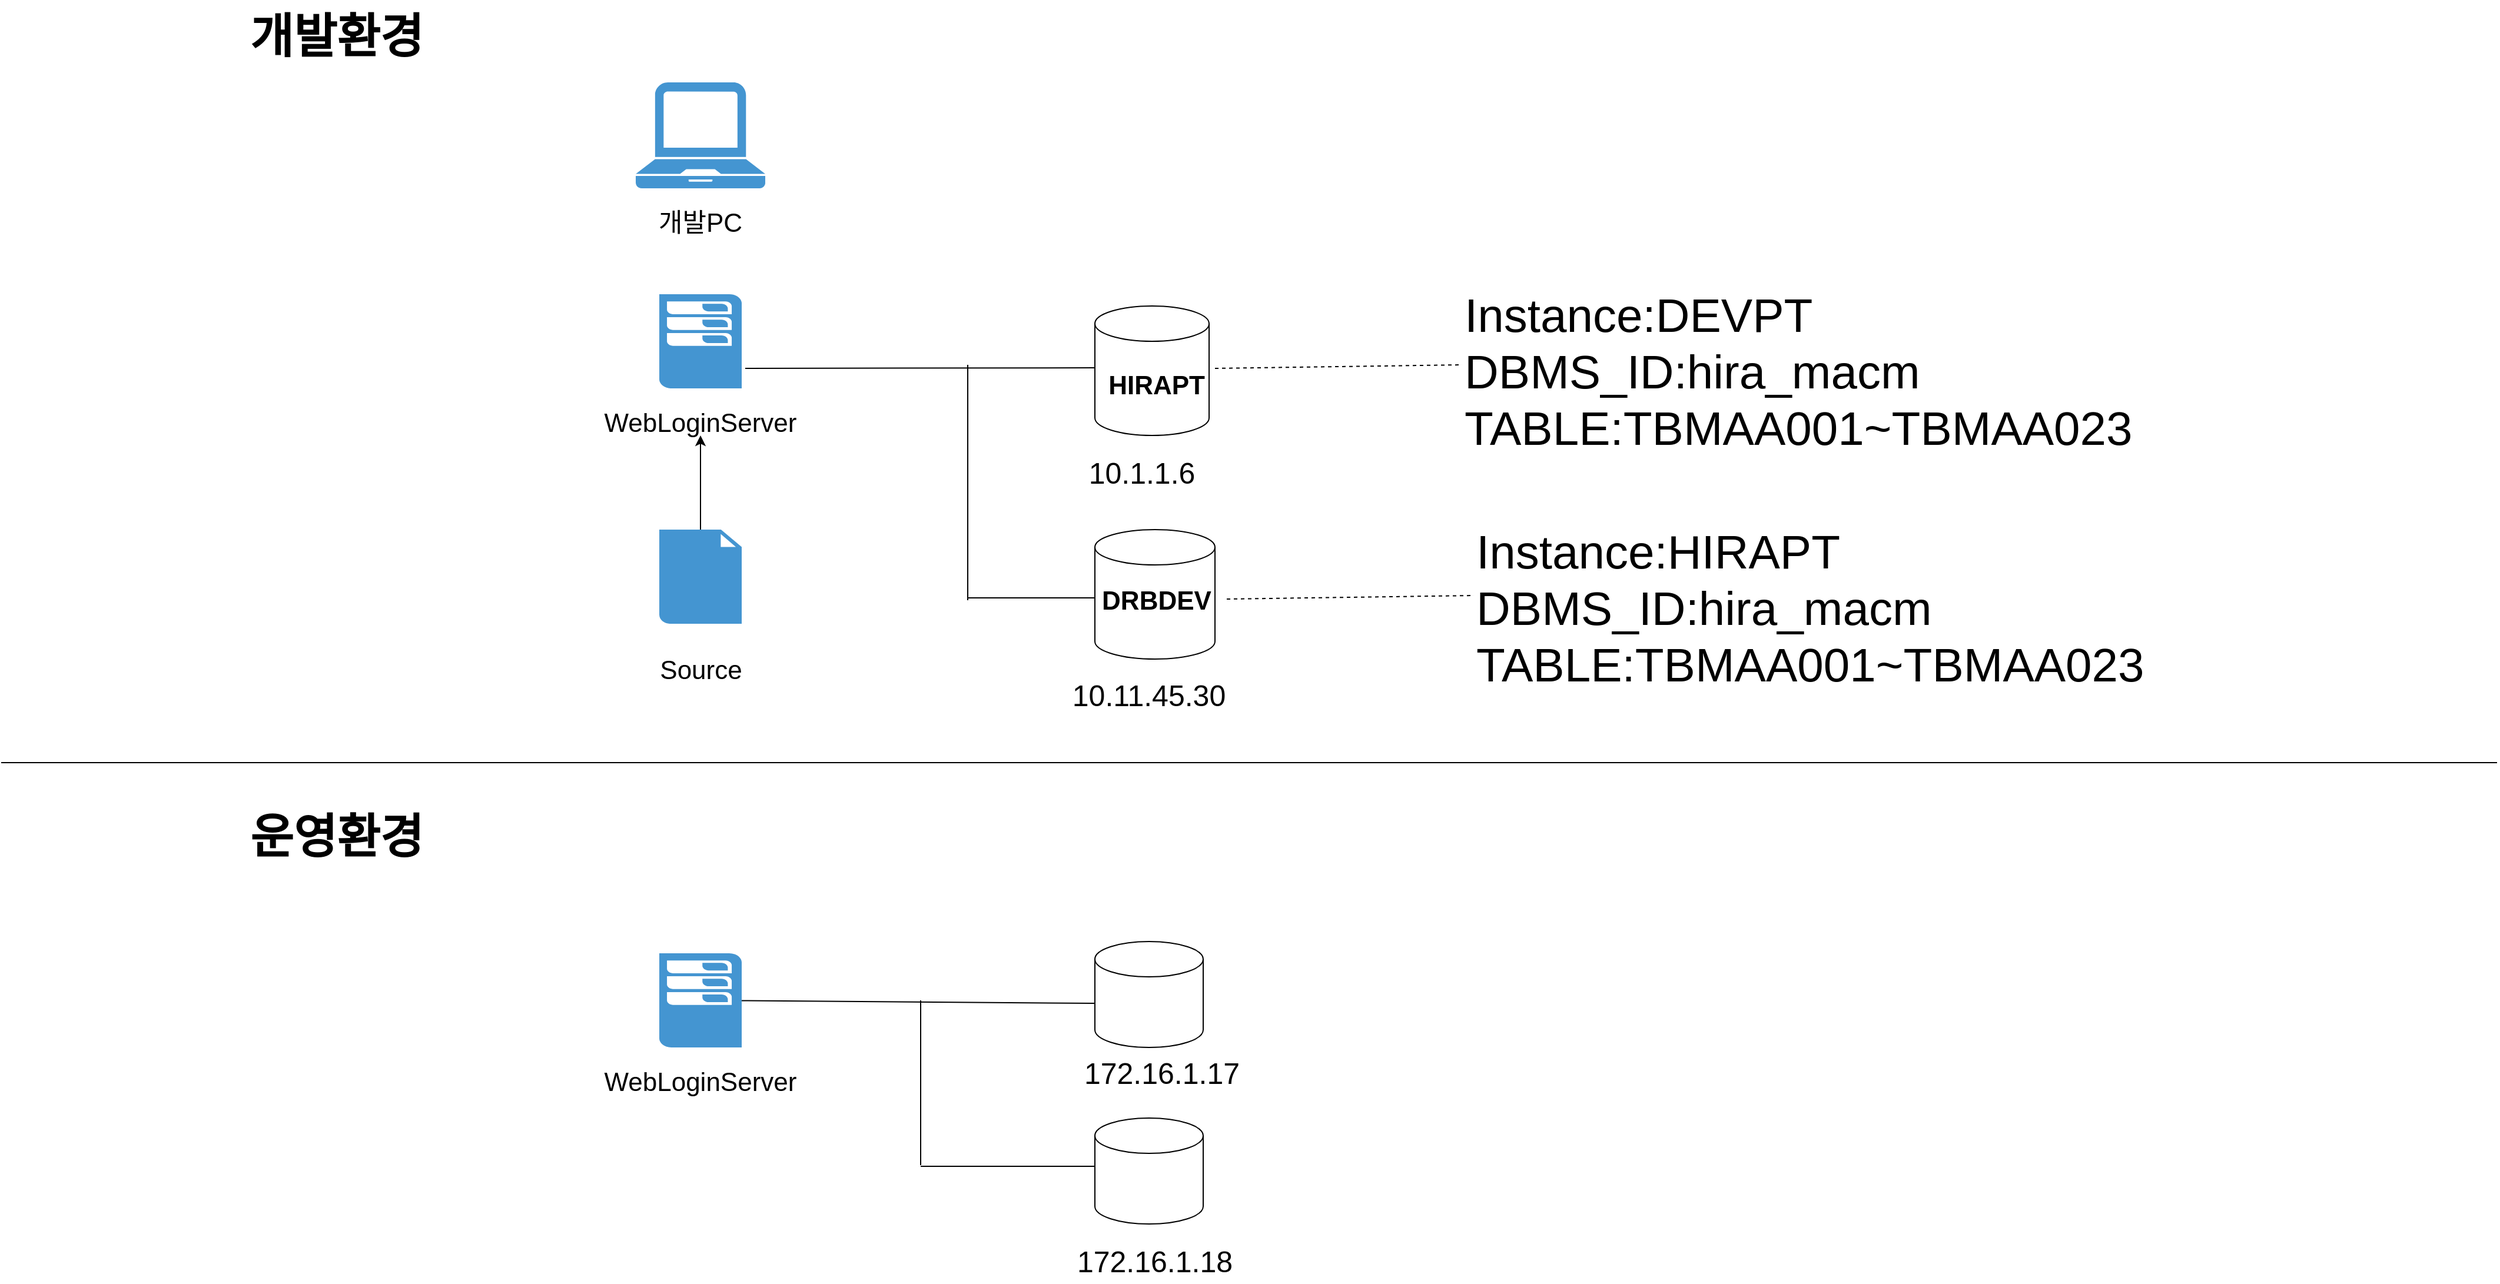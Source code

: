 <mxfile version="14.5.7" type="github">
  <diagram name="Page-1" id="197159a0-c6a4-9194-75a8-e4174976684c">
    <mxGraphModel dx="2791.5" dy="580" grid="1" gridSize="10" guides="1" tooltips="1" connect="1" arrows="1" fold="1" page="1" pageScale="1.5" pageWidth="1169" pageHeight="826" background="none" math="0" shadow="0">
      <root>
        <mxCell id="0" style=";html=1;" />
        <mxCell id="1" style=";html=1;" parent="0" />
        <mxCell id="vH9NFisdyQAn9UlYE25B-1" value="" style="shape=cylinder3;whiteSpace=wrap;html=1;boundedLbl=1;backgroundOutline=1;size=15;fontSize=22;spacing=2;verticalAlign=top;" vertex="1" parent="1">
          <mxGeometry x="843" y="310" width="97" height="110" as="geometry" />
        </mxCell>
        <mxCell id="vH9NFisdyQAn9UlYE25B-2" value="" style="shape=cylinder3;whiteSpace=wrap;html=1;boundedLbl=1;backgroundOutline=1;size=15;fontSize=22;spacing=2;verticalAlign=top;" vertex="1" parent="1">
          <mxGeometry x="843" y="500" width="102" height="110" as="geometry" />
        </mxCell>
        <mxCell id="vH9NFisdyQAn9UlYE25B-5" value="" style="shape=cylinder3;whiteSpace=wrap;html=1;boundedLbl=1;backgroundOutline=1;size=15;fontSize=22;spacing=2;verticalAlign=top;" vertex="1" parent="1">
          <mxGeometry x="843" y="850" width="92" height="90" as="geometry" />
        </mxCell>
        <mxCell id="vH9NFisdyQAn9UlYE25B-6" value="" style="shape=cylinder3;whiteSpace=wrap;html=1;boundedLbl=1;backgroundOutline=1;size=15;fontSize=22;spacing=2;verticalAlign=top;" vertex="1" parent="1">
          <mxGeometry x="843" y="1000" width="92" height="90" as="geometry" />
        </mxCell>
        <mxCell id="vH9NFisdyQAn9UlYE25B-8" value="" style="endArrow=none;html=1;fontSize=22;spacing=2;verticalAlign=top;" edge="1" parent="1">
          <mxGeometry width="50" height="50" relative="1" as="geometry">
            <mxPoint x="-86" y="698" as="sourcePoint" />
            <mxPoint x="2034" y="698" as="targetPoint" />
            <Array as="points">
              <mxPoint x="1124" y="698" />
            </Array>
          </mxGeometry>
        </mxCell>
        <mxCell id="vH9NFisdyQAn9UlYE25B-11" value="" style="pointerEvents=1;shadow=0;dashed=0;html=1;strokeColor=none;fillColor=#4495D1;labelPosition=center;verticalLabelPosition=bottom;verticalAlign=top;align=center;outlineConnect=0;shape=mxgraph.veeam.laptop;fontSize=22;spacing=2;" vertex="1" parent="1">
          <mxGeometry x="453" y="120" width="110" height="90" as="geometry" />
        </mxCell>
        <mxCell id="vH9NFisdyQAn9UlYE25B-12" value="" style="pointerEvents=1;shadow=0;dashed=0;html=1;strokeColor=none;fillColor=#4495D1;labelPosition=center;verticalLabelPosition=bottom;verticalAlign=top;align=center;outlineConnect=0;shape=mxgraph.veeam.2d.esx_esxi;fontSize=22;spacing=2;" vertex="1" parent="1">
          <mxGeometry x="473" y="300" width="70" height="80" as="geometry" />
        </mxCell>
        <mxCell id="vH9NFisdyQAn9UlYE25B-13" value="&lt;font style=&quot;font-size: 22px;&quot;&gt;개발PC&lt;/font&gt;" style="text;html=1;strokeColor=none;fillColor=none;align=center;verticalAlign=top;whiteSpace=wrap;rounded=0;fontSize=22;spacing=2;" vertex="1" parent="1">
          <mxGeometry x="463" y="220" width="90" height="40" as="geometry" />
        </mxCell>
        <mxCell id="vH9NFisdyQAn9UlYE25B-15" value="WebLoginServer" style="text;html=1;strokeColor=none;fillColor=none;align=center;verticalAlign=top;whiteSpace=wrap;rounded=0;fontSize=22;spacing=2;" vertex="1" parent="1">
          <mxGeometry x="408" y="390" width="200" height="40" as="geometry" />
        </mxCell>
        <mxCell id="vH9NFisdyQAn9UlYE25B-16" value="" style="shadow=0;dashed=0;html=1;strokeColor=none;fillColor=#4495D1;labelPosition=center;verticalLabelPosition=bottom;verticalAlign=top;align=center;outlineConnect=0;shape=mxgraph.veeam.2d.file;fontSize=22;spacing=2;" vertex="1" parent="1">
          <mxGeometry x="473" y="500" width="70" height="80" as="geometry" />
        </mxCell>
        <mxCell id="vH9NFisdyQAn9UlYE25B-17" value="Source" style="text;html=1;strokeColor=none;fillColor=none;align=center;verticalAlign=top;whiteSpace=wrap;rounded=0;fontSize=22;spacing=2;" vertex="1" parent="1">
          <mxGeometry x="464.75" y="600" width="86.5" height="30" as="geometry" />
        </mxCell>
        <mxCell id="vH9NFisdyQAn9UlYE25B-19" value="&lt;font style=&quot;font-size: 40px;&quot;&gt;개발환경&lt;/font&gt;" style="text;html=1;strokeColor=none;fillColor=none;align=center;verticalAlign=top;whiteSpace=wrap;rounded=0;fontSize=40;fontStyle=1;spacing=2;" vertex="1" parent="1">
          <mxGeometry x="94" y="50" width="210" height="60" as="geometry" />
        </mxCell>
        <mxCell id="vH9NFisdyQAn9UlYE25B-20" value="&lt;font style=&quot;font-size: 40px;&quot;&gt;운영환경&lt;/font&gt;" style="text;html=1;strokeColor=none;fillColor=none;align=center;verticalAlign=top;whiteSpace=wrap;rounded=0;fontSize=40;fontStyle=1;spacing=2;" vertex="1" parent="1">
          <mxGeometry x="94" y="730" width="210" height="60" as="geometry" />
        </mxCell>
        <mxCell id="vH9NFisdyQAn9UlYE25B-21" value="" style="pointerEvents=1;shadow=0;dashed=0;html=1;strokeColor=none;fillColor=#4495D1;labelPosition=center;verticalLabelPosition=bottom;verticalAlign=top;align=center;outlineConnect=0;shape=mxgraph.veeam.2d.esx_esxi;fontSize=22;spacing=2;" vertex="1" parent="1">
          <mxGeometry x="473" y="860" width="70" height="80" as="geometry" />
        </mxCell>
        <mxCell id="vH9NFisdyQAn9UlYE25B-22" value="WebLoginServer" style="text;html=1;strokeColor=none;fillColor=none;align=center;verticalAlign=top;whiteSpace=wrap;rounded=0;fontSize=22;spacing=2;" vertex="1" parent="1">
          <mxGeometry x="408" y="950" width="200" height="40" as="geometry" />
        </mxCell>
        <mxCell id="vH9NFisdyQAn9UlYE25B-25" value="" style="endArrow=classic;html=1;fontSize=22;spacing=2;verticalAlign=top;" edge="1" parent="1" source="vH9NFisdyQAn9UlYE25B-16">
          <mxGeometry width="50" height="50" relative="1" as="geometry">
            <mxPoint x="385" y="490" as="sourcePoint" />
            <mxPoint x="508" y="420" as="targetPoint" />
          </mxGeometry>
        </mxCell>
        <mxCell id="vH9NFisdyQAn9UlYE25B-26" value="" style="endArrow=none;html=1;fontSize=22;entryX=0;entryY=0;entryDx=0;entryDy=52.5;entryPerimeter=0;spacing=2;verticalAlign=top;" edge="1" parent="1" source="vH9NFisdyQAn9UlYE25B-21" target="vH9NFisdyQAn9UlYE25B-5">
          <mxGeometry width="50" height="50" relative="1" as="geometry">
            <mxPoint x="385" y="1070" as="sourcePoint" />
            <mxPoint x="435" y="1020" as="targetPoint" />
          </mxGeometry>
        </mxCell>
        <mxCell id="vH9NFisdyQAn9UlYE25B-27" value="" style="endArrow=none;html=1;fontSize=22;spacing=2;verticalAlign=top;" edge="1" parent="1">
          <mxGeometry width="50" height="50" relative="1" as="geometry">
            <mxPoint x="695" y="1040" as="sourcePoint" />
            <mxPoint x="695" y="900" as="targetPoint" />
          </mxGeometry>
        </mxCell>
        <mxCell id="vH9NFisdyQAn9UlYE25B-29" value="" style="endArrow=none;html=1;fontSize=22;exitX=0;exitY=0;exitDx=0;exitDy=52.5;exitPerimeter=0;spacing=2;verticalAlign=top;" edge="1" parent="1">
          <mxGeometry width="50" height="50" relative="1" as="geometry">
            <mxPoint x="843" y="1041" as="sourcePoint" />
            <mxPoint x="695" y="1041" as="targetPoint" />
          </mxGeometry>
        </mxCell>
        <mxCell id="vH9NFisdyQAn9UlYE25B-32" value="" style="endArrow=none;html=1;fontSize=22;entryX=0;entryY=0;entryDx=0;entryDy=52.5;entryPerimeter=0;spacing=2;verticalAlign=top;" edge="1" parent="1" target="vH9NFisdyQAn9UlYE25B-1">
          <mxGeometry width="50" height="50" relative="1" as="geometry">
            <mxPoint x="546" y="363" as="sourcePoint" />
            <mxPoint x="834" y="362.5" as="targetPoint" />
          </mxGeometry>
        </mxCell>
        <mxCell id="vH9NFisdyQAn9UlYE25B-33" value="" style="endArrow=none;html=1;fontSize=22;spacing=2;verticalAlign=top;" edge="1" parent="1">
          <mxGeometry width="50" height="50" relative="1" as="geometry">
            <mxPoint x="735" y="560" as="sourcePoint" />
            <mxPoint x="735" y="360" as="targetPoint" />
          </mxGeometry>
        </mxCell>
        <mxCell id="vH9NFisdyQAn9UlYE25B-34" value="" style="endArrow=none;html=1;fontSize=22;entryX=0;entryY=0.5;entryDx=0;entryDy=0;entryPerimeter=0;spacing=2;verticalAlign=top;" edge="1" parent="1">
          <mxGeometry width="50" height="50" relative="1" as="geometry">
            <mxPoint x="735" y="558" as="sourcePoint" />
            <mxPoint x="843" y="558" as="targetPoint" />
          </mxGeometry>
        </mxCell>
        <mxCell id="vH9NFisdyQAn9UlYE25B-35" value="HIRAPT" style="text;strokeColor=none;fillColor=none;html=1;fontSize=22;fontStyle=1;verticalAlign=top;align=center;spacing=2;" vertex="1" parent="1">
          <mxGeometry x="845" y="358" width="100" height="40" as="geometry" />
        </mxCell>
        <mxCell id="vH9NFisdyQAn9UlYE25B-36" value="DRBDEV" style="text;strokeColor=none;fillColor=none;html=1;fontSize=22;fontStyle=1;verticalAlign=top;align=center;spacing=2;" vertex="1" parent="1">
          <mxGeometry x="845" y="541" width="100" height="40" as="geometry" />
        </mxCell>
        <mxCell id="vH9NFisdyQAn9UlYE25B-39" value="172.16.1.17" style="text;html=1;strokeColor=none;fillColor=none;align=center;verticalAlign=top;whiteSpace=wrap;rounded=0;fontSize=25;spacing=2;" vertex="1" parent="1">
          <mxGeometry x="800" y="940" width="200" height="40" as="geometry" />
        </mxCell>
        <mxCell id="vH9NFisdyQAn9UlYE25B-40" value="172.16.1.18" style="text;html=1;strokeColor=none;fillColor=none;align=center;verticalAlign=top;whiteSpace=wrap;rounded=0;fontSize=25;spacing=2;" vertex="1" parent="1">
          <mxGeometry x="794" y="1100" width="200" height="40" as="geometry" />
        </mxCell>
        <mxCell id="vH9NFisdyQAn9UlYE25B-41" value="Instance:DEVPT&lt;br&gt;DBMS_ID:hira_macm&lt;br&gt;TABLE:TBMAA001~TBMAA023&lt;br&gt;" style="text;html=1;strokeColor=none;fillColor=none;align=left;verticalAlign=middle;whiteSpace=wrap;rounded=0;fontSize=40;" vertex="1" parent="1">
          <mxGeometry x="1155" y="279.5" width="570" height="171" as="geometry" />
        </mxCell>
        <mxCell id="vH9NFisdyQAn9UlYE25B-45" value="" style="endArrow=none;dashed=1;html=1;fontSize=40;entryX=0;entryY=0.5;entryDx=0;entryDy=0;exitX=1;exitY=0.25;exitDx=0;exitDy=0;" edge="1" parent="1">
          <mxGeometry width="50" height="50" relative="1" as="geometry">
            <mxPoint x="945" y="363" as="sourcePoint" />
            <mxPoint x="1155" y="360.0" as="targetPoint" />
          </mxGeometry>
        </mxCell>
        <mxCell id="vH9NFisdyQAn9UlYE25B-46" value="&lt;br&gt;Instance:HIRAPT&lt;br&gt;DBMS_ID:hira_macm&lt;br&gt;TABLE:TBMAA001~TBMAA023&lt;br&gt;" style="text;html=1;strokeColor=none;fillColor=none;align=left;verticalAlign=middle;whiteSpace=wrap;rounded=0;fontSize=40;" vertex="1" parent="1">
          <mxGeometry x="1165" y="456.5" width="580" height="171" as="geometry" />
        </mxCell>
        <mxCell id="vH9NFisdyQAn9UlYE25B-47" value="" style="endArrow=none;dashed=1;html=1;fontSize=40;entryX=0;entryY=0.5;entryDx=0;entryDy=0;exitX=1;exitY=0.25;exitDx=0;exitDy=0;" edge="1" parent="1">
          <mxGeometry width="50" height="50" relative="1" as="geometry">
            <mxPoint x="955" y="559" as="sourcePoint" />
            <mxPoint x="1165" y="556.0" as="targetPoint" />
          </mxGeometry>
        </mxCell>
        <mxCell id="vH9NFisdyQAn9UlYE25B-49" value="10.1.1.6" style="text;html=1;strokeColor=none;fillColor=none;align=center;verticalAlign=top;whiteSpace=wrap;rounded=0;fontSize=25;spacing=2;" vertex="1" parent="1">
          <mxGeometry x="783" y="430" width="200" height="40" as="geometry" />
        </mxCell>
        <mxCell id="vH9NFisdyQAn9UlYE25B-50" value="10.11.45.30" style="text;html=1;strokeColor=none;fillColor=none;align=center;verticalAlign=top;whiteSpace=wrap;rounded=0;fontSize=25;spacing=2;" vertex="1" parent="1">
          <mxGeometry x="789" y="619" width="200" height="40" as="geometry" />
        </mxCell>
      </root>
    </mxGraphModel>
  </diagram>
</mxfile>
